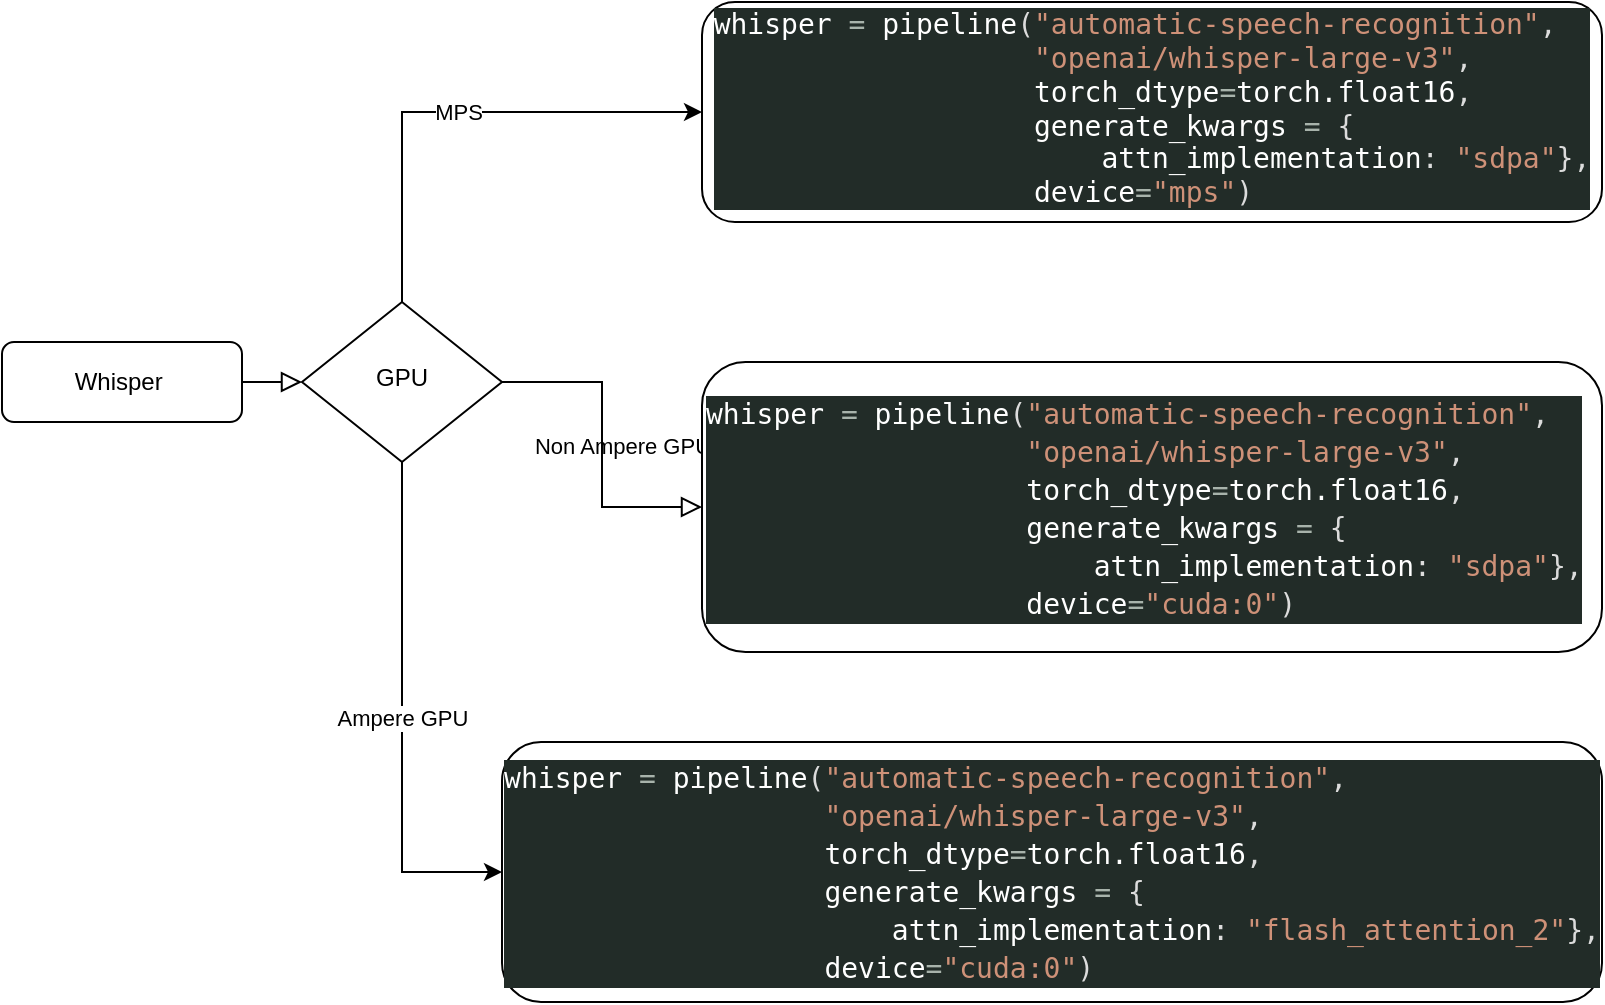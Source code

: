 <mxfile version="24.5.2" type="github">
  <diagram id="C5RBs43oDa-KdzZeNtuy" name="Page-1">
    <mxGraphModel dx="954" dy="802" grid="1" gridSize="10" guides="1" tooltips="1" connect="1" arrows="1" fold="1" page="1" pageScale="1" pageWidth="827" pageHeight="1169" math="0" shadow="0">
      <root>
        <mxCell id="WIyWlLk6GJQsqaUBKTNV-0" />
        <mxCell id="WIyWlLk6GJQsqaUBKTNV-1" parent="WIyWlLk6GJQsqaUBKTNV-0" />
        <mxCell id="WIyWlLk6GJQsqaUBKTNV-2" value="" style="rounded=0;html=1;jettySize=auto;orthogonalLoop=1;fontSize=11;endArrow=block;endFill=0;endSize=8;strokeWidth=1;shadow=0;labelBackgroundColor=none;edgeStyle=orthogonalEdgeStyle;" parent="WIyWlLk6GJQsqaUBKTNV-1" source="WIyWlLk6GJQsqaUBKTNV-3" target="WIyWlLk6GJQsqaUBKTNV-6" edge="1">
          <mxGeometry relative="1" as="geometry" />
        </mxCell>
        <mxCell id="WIyWlLk6GJQsqaUBKTNV-3" value="Whisper&amp;nbsp;" style="rounded=1;whiteSpace=wrap;html=1;fontSize=12;glass=0;strokeWidth=1;shadow=0;" parent="WIyWlLk6GJQsqaUBKTNV-1" vertex="1">
          <mxGeometry x="20" y="190" width="120" height="40" as="geometry" />
        </mxCell>
        <mxCell id="WIyWlLk6GJQsqaUBKTNV-5" value="Non Ampere GPU" style="edgeStyle=orthogonalEdgeStyle;rounded=0;html=1;jettySize=auto;orthogonalLoop=1;fontSize=11;endArrow=block;endFill=0;endSize=8;strokeWidth=1;shadow=0;labelBackgroundColor=none;" parent="WIyWlLk6GJQsqaUBKTNV-1" source="WIyWlLk6GJQsqaUBKTNV-6" target="WIyWlLk6GJQsqaUBKTNV-7" edge="1">
          <mxGeometry x="0.003" y="10" relative="1" as="geometry">
            <mxPoint as="offset" />
          </mxGeometry>
        </mxCell>
        <mxCell id="K7TWkGQyZAnxD3waMEVI-4" value="Ampere GPU" style="edgeStyle=orthogonalEdgeStyle;rounded=0;orthogonalLoop=1;jettySize=auto;html=1;exitX=0.5;exitY=1;exitDx=0;exitDy=0;entryX=0;entryY=0.5;entryDx=0;entryDy=0;" edge="1" parent="WIyWlLk6GJQsqaUBKTNV-1" source="WIyWlLk6GJQsqaUBKTNV-6" target="WIyWlLk6GJQsqaUBKTNV-12">
          <mxGeometry relative="1" as="geometry" />
        </mxCell>
        <mxCell id="K7TWkGQyZAnxD3waMEVI-9" value="MPS" style="edgeStyle=orthogonalEdgeStyle;rounded=0;orthogonalLoop=1;jettySize=auto;html=1;" edge="1" parent="WIyWlLk6GJQsqaUBKTNV-1" source="WIyWlLk6GJQsqaUBKTNV-6" target="K7TWkGQyZAnxD3waMEVI-8">
          <mxGeometry relative="1" as="geometry">
            <Array as="points">
              <mxPoint x="220" y="75" />
            </Array>
          </mxGeometry>
        </mxCell>
        <mxCell id="WIyWlLk6GJQsqaUBKTNV-6" value="GPU" style="rhombus;whiteSpace=wrap;html=1;shadow=0;fontFamily=Helvetica;fontSize=12;align=center;strokeWidth=1;spacing=6;spacingTop=-4;" parent="WIyWlLk6GJQsqaUBKTNV-1" vertex="1">
          <mxGeometry x="170" y="170" width="100" height="80" as="geometry" />
        </mxCell>
        <mxCell id="WIyWlLk6GJQsqaUBKTNV-7" value="&lt;div style=&quot;color: rgb(255, 255, 255); background-color: rgb(34, 44, 40); font-family: monospace, Menlo, Monaco, &amp;quot;Courier New&amp;quot;, monospace; font-size: 14px; line-height: 19px; white-space: pre;&quot;&gt;&lt;div&gt;whisper &lt;span style=&quot;color: rgb(168, 179, 171);&quot;&gt;=&lt;/span&gt; pipeline&lt;span style=&quot;color: rgb(220, 220, 220);&quot;&gt;(&lt;/span&gt;&lt;span style=&quot;color: rgb(206, 145, 120);&quot;&gt;&quot;automatic-speech-recognition&quot;&lt;/span&gt;&lt;span style=&quot;color: rgb(220, 220, 220);&quot;&gt;,&lt;/span&gt; &lt;/div&gt;&lt;div&gt;                   &lt;span style=&quot;color: rgb(206, 145, 120);&quot;&gt;&quot;openai/whisper-large-v3&quot;&lt;/span&gt;&lt;span style=&quot;color: rgb(220, 220, 220);&quot;&gt;,&lt;/span&gt; &lt;/div&gt;&lt;div&gt;                   torch_dtype&lt;span style=&quot;color: rgb(168, 179, 171);&quot;&gt;=&lt;/span&gt;torch.float16&lt;span style=&quot;color: rgb(220, 220, 220);&quot;&gt;,&lt;/span&gt; &lt;/div&gt;&lt;div&gt;                   generate_kwargs &lt;span style=&quot;color: rgb(168, 179, 171);&quot;&gt;=&lt;/span&gt; &lt;span style=&quot;color: rgb(220, 220, 220);&quot;&gt;{&lt;/span&gt;&lt;/div&gt;&lt;div&gt;                       attn_implementation&lt;span style=&quot;color: rgb(220, 220, 220);&quot;&gt;:&lt;/span&gt; &lt;span style=&quot;color: rgb(206, 145, 120);&quot;&gt;&quot;sdpa&quot;&lt;/span&gt;&lt;span style=&quot;color: rgb(220, 220, 220);&quot;&gt;},&lt;/span&gt;&lt;/div&gt;&lt;div&gt;                   device&lt;span style=&quot;color: rgb(168, 179, 171);&quot;&gt;=&lt;/span&gt;&lt;span style=&quot;color: rgb(206, 145, 120);&quot;&gt;&quot;cuda:0&quot;&lt;/span&gt;&lt;span style=&quot;color: rgb(220, 220, 220);&quot;&gt;)&lt;/span&gt;&lt;/div&gt;&lt;/div&gt;" style="rounded=1;whiteSpace=wrap;html=1;fontSize=12;glass=0;strokeWidth=1;shadow=0;align=left;" parent="WIyWlLk6GJQsqaUBKTNV-1" vertex="1">
          <mxGeometry x="370" y="200" width="450" height="145" as="geometry" />
        </mxCell>
        <mxCell id="WIyWlLk6GJQsqaUBKTNV-12" value="&lt;div style=&quot;text-align: start; color: rgb(255, 255, 255); background-color: rgb(34, 44, 40); font-family: monospace, Menlo, Monaco, &amp;quot;Courier New&amp;quot;, monospace; font-size: 14px; line-height: 19px; white-space: pre;&quot;&gt;&lt;div&gt;whisper &lt;span style=&quot;color: rgb(168, 179, 171);&quot;&gt;=&lt;/span&gt; pipeline&lt;span style=&quot;color: rgb(220, 220, 220);&quot;&gt;(&lt;/span&gt;&lt;span style=&quot;color: rgb(206, 145, 120);&quot;&gt;&quot;automatic-speech-recognition&quot;&lt;/span&gt;&lt;span style=&quot;color: rgb(220, 220, 220);&quot;&gt;,&lt;/span&gt; &lt;/div&gt;&lt;div&gt;                   &lt;span style=&quot;color: rgb(206, 145, 120);&quot;&gt;&quot;openai/whisper-large-v3&quot;&lt;/span&gt;&lt;span style=&quot;color: rgb(220, 220, 220);&quot;&gt;,&lt;/span&gt; &lt;/div&gt;&lt;div&gt;                   torch_dtype&lt;span style=&quot;color: rgb(168, 179, 171);&quot;&gt;=&lt;/span&gt;torch.float16&lt;span style=&quot;color: rgb(220, 220, 220);&quot;&gt;,&lt;/span&gt; &lt;/div&gt;&lt;div&gt;                   generate_kwargs &lt;span style=&quot;color: rgb(168, 179, 171);&quot;&gt;=&lt;/span&gt; &lt;span style=&quot;color: rgb(220, 220, 220);&quot;&gt;{&lt;/span&gt;&lt;/div&gt;&lt;div&gt;                       attn_implementation&lt;span style=&quot;color: rgb(220, 220, 220);&quot;&gt;:&lt;/span&gt; &lt;span style=&quot;color: rgb(206, 145, 120);&quot;&gt;&quot;flash_attention_2&quot;&lt;/span&gt;&lt;span style=&quot;color: rgb(220, 220, 220);&quot;&gt;},&lt;/span&gt;&lt;/div&gt;&lt;div&gt;                   device&lt;span style=&quot;color: rgb(168, 179, 171);&quot;&gt;=&lt;/span&gt;&lt;span style=&quot;color: rgb(206, 145, 120);&quot;&gt;&quot;cuda:0&quot;&lt;/span&gt;&lt;span style=&quot;color: rgb(220, 220, 220);&quot;&gt;)&lt;/span&gt;&lt;/div&gt;&lt;/div&gt;" style="rounded=1;whiteSpace=wrap;html=1;fontSize=12;glass=0;strokeWidth=1;shadow=0;" parent="WIyWlLk6GJQsqaUBKTNV-1" vertex="1">
          <mxGeometry x="270" y="390" width="550" height="130" as="geometry" />
        </mxCell>
        <mxCell id="K7TWkGQyZAnxD3waMEVI-8" value="&lt;div style=&quot;caret-color: rgb(255, 255, 255); color: rgb(255, 255, 255); font-family: monospace, Menlo, Monaco, &amp;quot;Courier New&amp;quot;, monospace; font-size: 14px; font-style: normal; font-variant-caps: normal; font-weight: 400; letter-spacing: normal; orphans: auto; text-align: left; text-indent: 0px; text-transform: none; white-space: pre; widows: auto; word-spacing: 0px; -webkit-text-stroke-width: 0px; background-color: rgb(34, 44, 40); text-decoration: none;&quot;&gt;whisper &lt;span style=&quot;color: rgb(168, 179, 171);&quot;&gt;=&lt;/span&gt; pipeline&lt;span style=&quot;color: rgb(220, 220, 220);&quot;&gt;(&lt;/span&gt;&lt;span style=&quot;color: rgb(206, 145, 120);&quot;&gt;&quot;automatic-speech-recognition&quot;&lt;/span&gt;&lt;span style=&quot;color: rgb(220, 220, 220);&quot;&gt;,&lt;/span&gt; &lt;/div&gt;&lt;div style=&quot;caret-color: rgb(255, 255, 255); color: rgb(255, 255, 255); font-family: monospace, Menlo, Monaco, &amp;quot;Courier New&amp;quot;, monospace; font-size: 14px; font-style: normal; font-variant-caps: normal; font-weight: 400; letter-spacing: normal; orphans: auto; text-align: left; text-indent: 0px; text-transform: none; white-space: pre; widows: auto; word-spacing: 0px; -webkit-text-stroke-width: 0px; background-color: rgb(34, 44, 40); text-decoration: none;&quot;&gt;                   &lt;span style=&quot;color: rgb(206, 145, 120);&quot;&gt;&quot;openai/whisper-large-v3&quot;&lt;/span&gt;&lt;span style=&quot;color: rgb(220, 220, 220);&quot;&gt;,&lt;/span&gt; &lt;/div&gt;&lt;div style=&quot;caret-color: rgb(255, 255, 255); color: rgb(255, 255, 255); font-family: monospace, Menlo, Monaco, &amp;quot;Courier New&amp;quot;, monospace; font-size: 14px; font-style: normal; font-variant-caps: normal; font-weight: 400; letter-spacing: normal; orphans: auto; text-align: left; text-indent: 0px; text-transform: none; white-space: pre; widows: auto; word-spacing: 0px; -webkit-text-stroke-width: 0px; background-color: rgb(34, 44, 40); text-decoration: none;&quot;&gt;                   torch_dtype&lt;span style=&quot;color: rgb(168, 179, 171);&quot;&gt;=&lt;/span&gt;torch.float16&lt;span style=&quot;color: rgb(220, 220, 220);&quot;&gt;,&lt;/span&gt; &lt;/div&gt;&lt;div style=&quot;caret-color: rgb(255, 255, 255); color: rgb(255, 255, 255); font-family: monospace, Menlo, Monaco, &amp;quot;Courier New&amp;quot;, monospace; font-size: 14px; font-style: normal; font-variant-caps: normal; font-weight: 400; letter-spacing: normal; orphans: auto; text-align: left; text-indent: 0px; text-transform: none; white-space: pre; widows: auto; word-spacing: 0px; -webkit-text-stroke-width: 0px; background-color: rgb(34, 44, 40); text-decoration: none;&quot;&gt;                   generate_kwargs &lt;span style=&quot;color: rgb(168, 179, 171);&quot;&gt;=&lt;/span&gt; &lt;span style=&quot;color: rgb(220, 220, 220);&quot;&gt;{&lt;/span&gt;&lt;/div&gt;&lt;div style=&quot;caret-color: rgb(255, 255, 255); color: rgb(255, 255, 255); font-family: monospace, Menlo, Monaco, &amp;quot;Courier New&amp;quot;, monospace; font-size: 14px; font-style: normal; font-variant-caps: normal; font-weight: 400; letter-spacing: normal; orphans: auto; text-align: left; text-indent: 0px; text-transform: none; white-space: pre; widows: auto; word-spacing: 0px; -webkit-text-stroke-width: 0px; background-color: rgb(34, 44, 40); text-decoration: none;&quot;&gt;                       attn_implementation&lt;span style=&quot;color: rgb(220, 220, 220);&quot;&gt;:&lt;/span&gt; &lt;span style=&quot;color: rgb(206, 145, 120);&quot;&gt;&quot;sdpa&quot;&lt;/span&gt;&lt;span style=&quot;color: rgb(220, 220, 220);&quot;&gt;},&lt;/span&gt;&lt;/div&gt;&lt;div style=&quot;text-align: left; text-indent: 0px; background-color: rgb(34, 44, 40);&quot;&gt;&lt;font face=&quot;monospace, Menlo, Monaco, Courier New, monospace&quot; color=&quot;#ffffff&quot;&gt;&lt;span style=&quot;caret-color: rgb(255, 255, 255); font-size: 14px; white-space: pre;&quot;&gt;                   device&lt;/span&gt;&lt;/font&gt;&lt;span style=&quot;caret-color: rgb(255, 255, 255); color: rgb(168, 179, 171); font-family: monospace, Menlo, Monaco, &amp;quot;Courier New&amp;quot;, monospace; font-size: 14px; font-style: normal; font-variant-caps: normal; font-weight: 400; letter-spacing: normal; text-transform: none; white-space: pre; word-spacing: 0px; text-decoration: none; -webkit-text-stroke-width: 0px;&quot;&gt;=&lt;/span&gt;&lt;font face=&quot;monospace, Menlo, Monaco, Courier New, monospace&quot; color=&quot;#ce9178&quot;&gt;&lt;span style=&quot;caret-color: rgb(255, 255, 255); font-size: 14px; white-space: pre;&quot;&gt;&quot;mps&quot;&lt;/span&gt;&lt;/font&gt;&lt;span style=&quot;caret-color: rgb(255, 255, 255); color: rgb(220, 220, 220); font-family: monospace, Menlo, Monaco, &amp;quot;Courier New&amp;quot;, monospace; font-size: 14px; font-style: normal; font-variant-caps: normal; font-weight: 400; letter-spacing: normal; text-transform: none; white-space: pre; word-spacing: 0px; text-decoration: none; -webkit-text-stroke-width: 0px;&quot;&gt;)&lt;/span&gt;&lt;/div&gt;" style="rounded=1;whiteSpace=wrap;html=1;shadow=0;strokeWidth=1;spacing=6;spacingTop=-4;" vertex="1" parent="WIyWlLk6GJQsqaUBKTNV-1">
          <mxGeometry x="370" y="20" width="450" height="110" as="geometry" />
        </mxCell>
      </root>
    </mxGraphModel>
  </diagram>
</mxfile>
